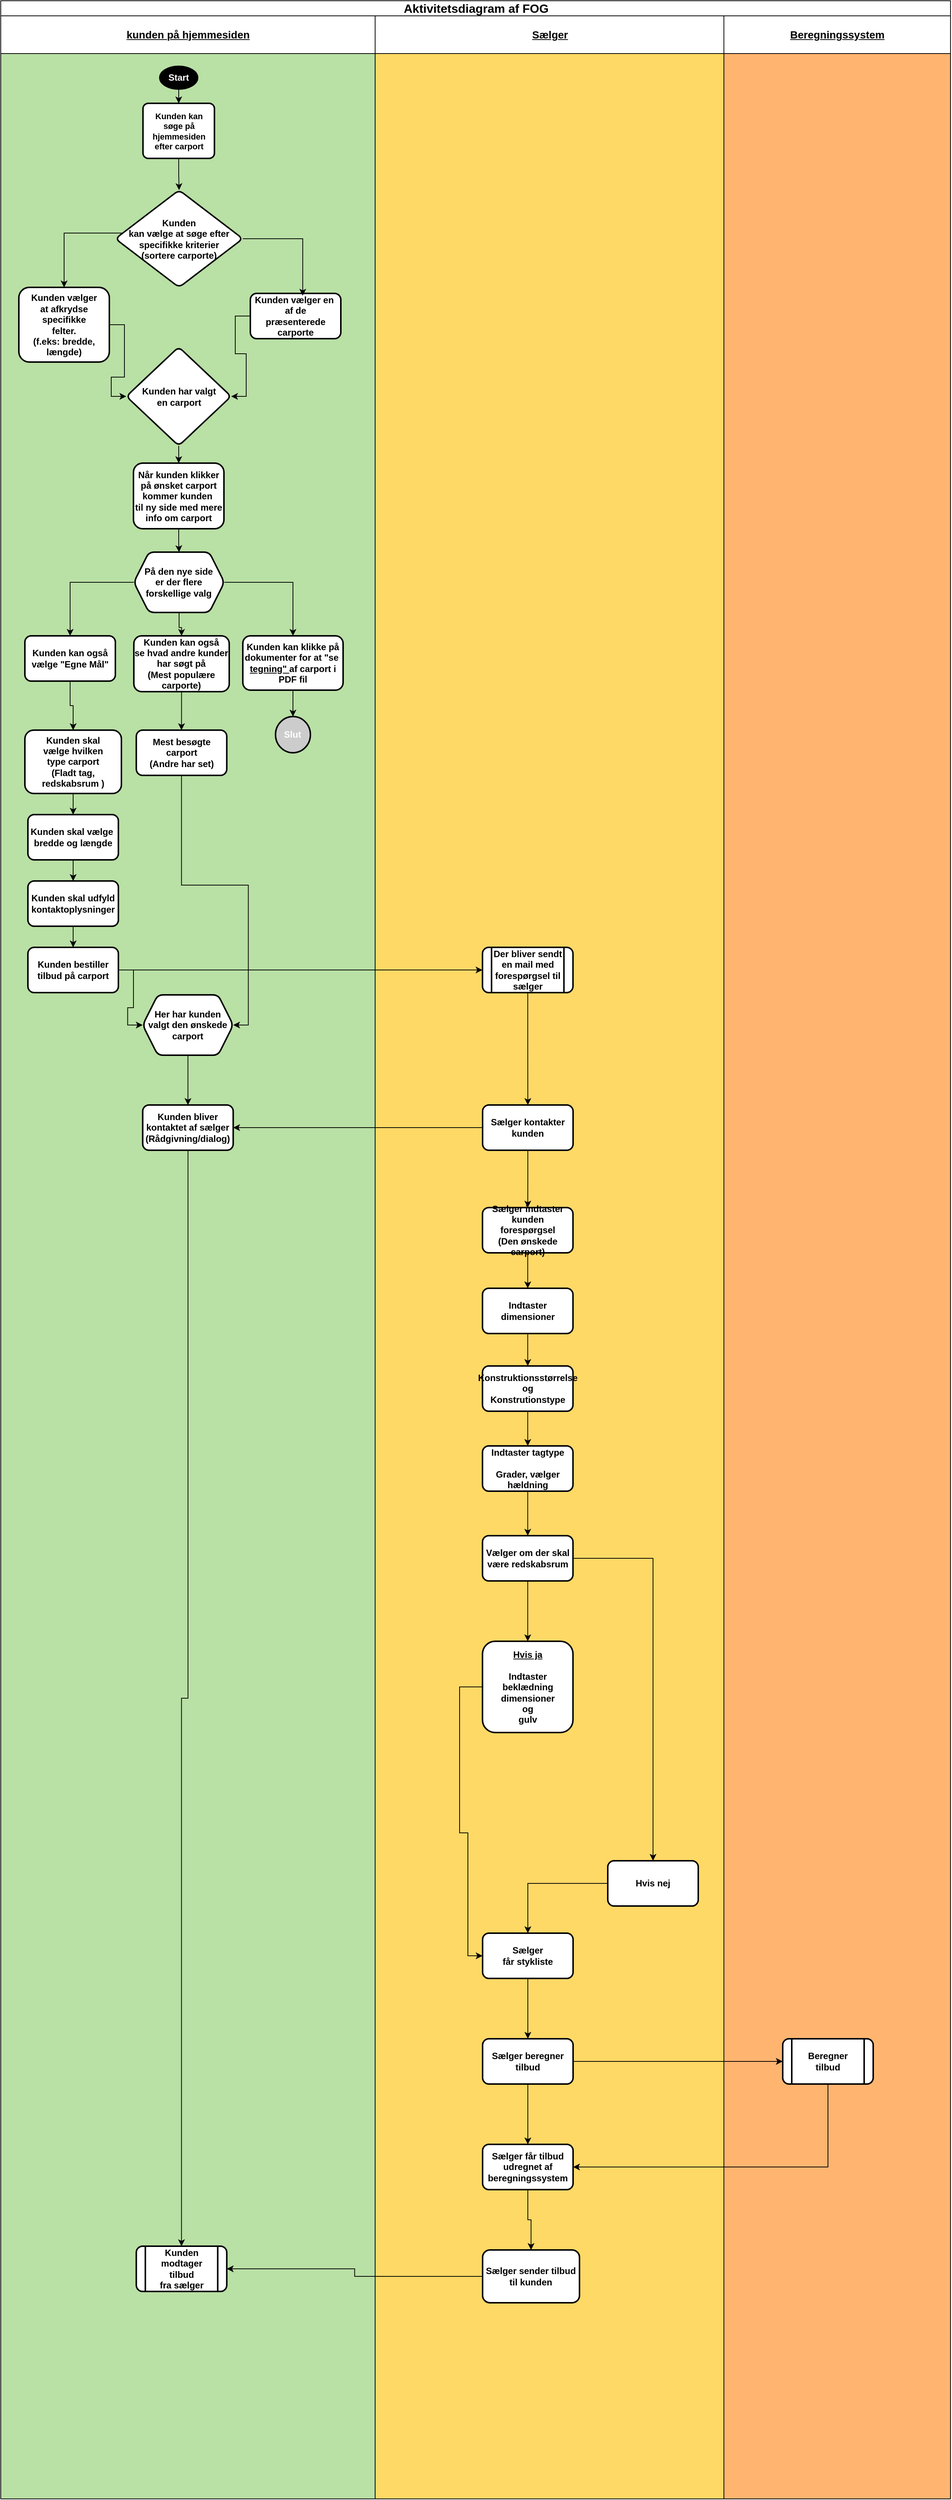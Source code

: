 <mxfile version="24.3.1" type="github">
  <diagram id="prtHgNgQTEPvFCAcTncT" name="Page-1">
    <mxGraphModel dx="1793" dy="4233" grid="0" gridSize="10" guides="1" tooltips="1" connect="1" arrows="1" fold="1" page="1" pageScale="1" pageWidth="2339" pageHeight="3300" background="none" math="0" shadow="0">
      <root>
        <mxCell id="0" />
        <mxCell id="1" parent="0" />
        <mxCell id="vdoab_yicsTFZKbGhMKv-17" value="&lt;font style=&quot;font-size: 16px;&quot;&gt;Aktivitetsdiagram af FOG&lt;/font&gt;" style="swimlane;childLayout=stackLayout;resizeParent=1;resizeParentMax=0;startSize=20;html=1;" vertex="1" parent="1">
          <mxGeometry x="602" y="-2874" width="1259.51" height="3312" as="geometry" />
        </mxCell>
        <mxCell id="vdoab_yicsTFZKbGhMKv-18" value="&lt;u&gt;&lt;font style=&quot;font-size: 14px;&quot;&gt;kunden på hjemmesiden&lt;/font&gt;&lt;/u&gt;" style="swimlane;startSize=50;html=1;swimlaneFillColor=#B9E0A5;" vertex="1" parent="vdoab_yicsTFZKbGhMKv-17">
          <mxGeometry y="20" width="496.49" height="3292" as="geometry" />
        </mxCell>
        <mxCell id="vdoab_yicsTFZKbGhMKv-25" style="edgeStyle=orthogonalEdgeStyle;rounded=0;orthogonalLoop=1;jettySize=auto;html=1;exitX=0.5;exitY=1;exitDx=0;exitDy=0;exitPerimeter=0;entryX=0.5;entryY=0;entryDx=0;entryDy=0;" edge="1" parent="vdoab_yicsTFZKbGhMKv-18" source="vdoab_yicsTFZKbGhMKv-23" target="vdoab_yicsTFZKbGhMKv-26">
          <mxGeometry relative="1" as="geometry">
            <mxPoint x="97" y="110" as="targetPoint" />
          </mxGeometry>
        </mxCell>
        <mxCell id="vdoab_yicsTFZKbGhMKv-23" value="Start" style="strokeWidth=2;html=1;shape=mxgraph.flowchart.start_1;whiteSpace=wrap;fillColor=#000000;fontColor=#FFFFFF;fontStyle=1" vertex="1" parent="vdoab_yicsTFZKbGhMKv-18">
          <mxGeometry x="211" y="67" width="50" height="30" as="geometry" />
        </mxCell>
        <mxCell id="vdoab_yicsTFZKbGhMKv-44" value="" style="edgeStyle=orthogonalEdgeStyle;rounded=0;orthogonalLoop=1;jettySize=auto;html=1;" edge="1" parent="vdoab_yicsTFZKbGhMKv-18" source="vdoab_yicsTFZKbGhMKv-26" target="vdoab_yicsTFZKbGhMKv-37">
          <mxGeometry relative="1" as="geometry" />
        </mxCell>
        <mxCell id="vdoab_yicsTFZKbGhMKv-26" value="&lt;div style=&quot;font-size: 11px;&quot; align=&quot;center&quot;&gt;&lt;font style=&quot;font-size: 11px;&quot;&gt;&lt;b&gt;Kunden kan&lt;/b&gt;&lt;/font&gt;&lt;/div&gt;&lt;div style=&quot;font-size: 11px;&quot; align=&quot;center&quot;&gt;&lt;font style=&quot;font-size: 11px;&quot;&gt;&lt;b&gt;søge på &lt;br&gt;&lt;/b&gt;&lt;/font&gt;&lt;/div&gt;&lt;div style=&quot;font-size: 11px;&quot; align=&quot;center&quot;&gt;&lt;font style=&quot;font-size: 11px;&quot;&gt;&lt;b&gt;hjemmesiden &lt;br&gt;&lt;/b&gt;&lt;/font&gt;&lt;/div&gt;&lt;div style=&quot;font-size: 11px;&quot; align=&quot;center&quot;&gt;&lt;font style=&quot;font-size: 11px;&quot;&gt;&lt;b&gt;efter carport&lt;br&gt;&lt;/b&gt;&lt;/font&gt;&lt;/div&gt;" style="rounded=1;whiteSpace=wrap;html=1;absoluteArcSize=1;arcSize=14;strokeWidth=2;" vertex="1" parent="vdoab_yicsTFZKbGhMKv-18">
          <mxGeometry x="188.62" y="116" width="94.75" height="73" as="geometry" />
        </mxCell>
        <mxCell id="vdoab_yicsTFZKbGhMKv-48" style="edgeStyle=orthogonalEdgeStyle;rounded=0;orthogonalLoop=1;jettySize=auto;html=1;entryX=1;entryY=0.5;entryDx=0;entryDy=0;" edge="1" parent="vdoab_yicsTFZKbGhMKv-18" source="vdoab_yicsTFZKbGhMKv-32" target="vdoab_yicsTFZKbGhMKv-45">
          <mxGeometry relative="1" as="geometry" />
        </mxCell>
        <mxCell id="vdoab_yicsTFZKbGhMKv-32" value="&lt;div&gt;&lt;b&gt;Kunden vælger en&amp;nbsp;&lt;/b&gt;&lt;/div&gt;&lt;div&gt;&lt;b&gt;af de&lt;br&gt;&lt;/b&gt;&lt;/div&gt;&lt;div&gt;&lt;b&gt;præsenterede&lt;br&gt;&lt;/b&gt;&lt;/div&gt;&lt;div&gt;&lt;b&gt;carporte&lt;br&gt;&lt;/b&gt;&lt;/div&gt;" style="rounded=1;whiteSpace=wrap;html=1;arcSize=14;strokeWidth=2;" vertex="1" parent="vdoab_yicsTFZKbGhMKv-18">
          <mxGeometry x="330.995" y="368" width="120" height="60" as="geometry" />
        </mxCell>
        <mxCell id="vdoab_yicsTFZKbGhMKv-37" value="&lt;div&gt;&lt;b&gt;Kunden &lt;br&gt;&lt;/b&gt;&lt;/div&gt;&lt;div&gt;&lt;b&gt;kan vælge at søge efter specifikke kriterier&lt;/b&gt;&lt;/div&gt;&lt;div&gt;&lt;b&gt;(sortere carporte)&lt;br&gt;&lt;/b&gt;&lt;/div&gt;" style="rhombus;whiteSpace=wrap;html=1;rounded=1;arcSize=14;strokeWidth=2;" vertex="1" parent="vdoab_yicsTFZKbGhMKv-18">
          <mxGeometry x="151.99" y="231" width="169.01" height="129" as="geometry" />
        </mxCell>
        <mxCell id="vdoab_yicsTFZKbGhMKv-49" style="edgeStyle=orthogonalEdgeStyle;rounded=0;orthogonalLoop=1;jettySize=auto;html=1;entryX=0;entryY=0.5;entryDx=0;entryDy=0;" edge="1" parent="vdoab_yicsTFZKbGhMKv-18" source="vdoab_yicsTFZKbGhMKv-41" target="vdoab_yicsTFZKbGhMKv-45">
          <mxGeometry relative="1" as="geometry" />
        </mxCell>
        <mxCell id="vdoab_yicsTFZKbGhMKv-41" value="&lt;div&gt;&lt;b&gt;Kunden vælger&lt;/b&gt;&lt;/div&gt;&lt;div&gt;&lt;b&gt;at afkrydse specifikke &lt;br&gt;&lt;/b&gt;&lt;/div&gt;&lt;div&gt;&lt;b&gt;felter.&lt;br&gt;(f.eks: bredde, længde)&lt;br&gt;&lt;/b&gt;&lt;/div&gt;" style="rounded=1;whiteSpace=wrap;html=1;arcSize=14;strokeWidth=2;" vertex="1" parent="vdoab_yicsTFZKbGhMKv-18">
          <mxGeometry x="24" y="360" width="120" height="99" as="geometry" />
        </mxCell>
        <mxCell id="vdoab_yicsTFZKbGhMKv-42" value="" style="edgeStyle=orthogonalEdgeStyle;rounded=0;orthogonalLoop=1;jettySize=auto;html=1;" edge="1" parent="vdoab_yicsTFZKbGhMKv-18" source="vdoab_yicsTFZKbGhMKv-37" target="vdoab_yicsTFZKbGhMKv-41">
          <mxGeometry relative="1" as="geometry">
            <Array as="points">
              <mxPoint x="84" y="288" />
            </Array>
          </mxGeometry>
        </mxCell>
        <mxCell id="vdoab_yicsTFZKbGhMKv-43" style="edgeStyle=orthogonalEdgeStyle;rounded=0;orthogonalLoop=1;jettySize=auto;html=1;entryX=0.579;entryY=0.05;entryDx=0;entryDy=0;entryPerimeter=0;" edge="1" parent="vdoab_yicsTFZKbGhMKv-18" source="vdoab_yicsTFZKbGhMKv-37" target="vdoab_yicsTFZKbGhMKv-32">
          <mxGeometry relative="1" as="geometry" />
        </mxCell>
        <mxCell id="vdoab_yicsTFZKbGhMKv-51" value="" style="edgeStyle=orthogonalEdgeStyle;rounded=0;orthogonalLoop=1;jettySize=auto;html=1;" edge="1" parent="vdoab_yicsTFZKbGhMKv-18" source="vdoab_yicsTFZKbGhMKv-45" target="vdoab_yicsTFZKbGhMKv-50">
          <mxGeometry relative="1" as="geometry" />
        </mxCell>
        <mxCell id="vdoab_yicsTFZKbGhMKv-45" value="&lt;div&gt;&lt;b&gt;Kunden har valgt&lt;/b&gt;&lt;/div&gt;&lt;div&gt;&lt;b&gt;en carport&lt;br&gt;&lt;/b&gt;&lt;/div&gt;" style="rhombus;whiteSpace=wrap;html=1;rounded=1;arcSize=14;strokeWidth=2;" vertex="1" parent="vdoab_yicsTFZKbGhMKv-18">
          <mxGeometry x="166.5" y="439" width="139.01" height="131.06" as="geometry" />
        </mxCell>
        <mxCell id="vdoab_yicsTFZKbGhMKv-55" value="" style="edgeStyle=orthogonalEdgeStyle;rounded=0;orthogonalLoop=1;jettySize=auto;html=1;" edge="1" parent="vdoab_yicsTFZKbGhMKv-18" source="vdoab_yicsTFZKbGhMKv-50" target="vdoab_yicsTFZKbGhMKv-54">
          <mxGeometry relative="1" as="geometry" />
        </mxCell>
        <mxCell id="vdoab_yicsTFZKbGhMKv-50" value="&lt;div&gt;&lt;b&gt;Når kunden klikker&lt;/b&gt;&lt;/div&gt;&lt;div&gt;&lt;b&gt;på ønsket carport&lt;/b&gt;&lt;/div&gt;&lt;div&gt;&lt;b&gt;kommer kunden&amp;nbsp;&lt;/b&gt;&lt;/div&gt;&lt;div&gt;&lt;b&gt;til ny side med mere info om carport &lt;br&gt;&lt;/b&gt;&lt;/div&gt;" style="whiteSpace=wrap;html=1;rounded=1;arcSize=14;strokeWidth=2;" vertex="1" parent="vdoab_yicsTFZKbGhMKv-18">
          <mxGeometry x="175.99" y="593" width="120" height="87" as="geometry" />
        </mxCell>
        <mxCell id="vdoab_yicsTFZKbGhMKv-57" value="" style="edgeStyle=orthogonalEdgeStyle;rounded=0;orthogonalLoop=1;jettySize=auto;html=1;" edge="1" parent="vdoab_yicsTFZKbGhMKv-18" source="vdoab_yicsTFZKbGhMKv-54" target="vdoab_yicsTFZKbGhMKv-56">
          <mxGeometry relative="1" as="geometry" />
        </mxCell>
        <mxCell id="vdoab_yicsTFZKbGhMKv-59" value="" style="edgeStyle=orthogonalEdgeStyle;rounded=0;orthogonalLoop=1;jettySize=auto;html=1;" edge="1" parent="vdoab_yicsTFZKbGhMKv-18" source="vdoab_yicsTFZKbGhMKv-54" target="vdoab_yicsTFZKbGhMKv-58">
          <mxGeometry relative="1" as="geometry" />
        </mxCell>
        <mxCell id="vdoab_yicsTFZKbGhMKv-61" value="" style="edgeStyle=orthogonalEdgeStyle;rounded=0;orthogonalLoop=1;jettySize=auto;html=1;" edge="1" parent="vdoab_yicsTFZKbGhMKv-18" source="vdoab_yicsTFZKbGhMKv-54" target="vdoab_yicsTFZKbGhMKv-60">
          <mxGeometry relative="1" as="geometry" />
        </mxCell>
        <mxCell id="vdoab_yicsTFZKbGhMKv-54" value="&lt;div&gt;&lt;b&gt;På den nye side &lt;br&gt;&lt;/b&gt;&lt;/div&gt;&lt;div&gt;&lt;b&gt;er der flere forskellige valg&lt;br&gt;&lt;/b&gt;&lt;/div&gt;" style="shape=hexagon;perimeter=hexagonPerimeter2;whiteSpace=wrap;html=1;fixedSize=1;rounded=1;arcSize=14;strokeWidth=2;" vertex="1" parent="vdoab_yicsTFZKbGhMKv-18">
          <mxGeometry x="176.49" y="711" width="120" height="80" as="geometry" />
        </mxCell>
        <mxCell id="vdoab_yicsTFZKbGhMKv-65" value="" style="edgeStyle=orthogonalEdgeStyle;rounded=0;orthogonalLoop=1;jettySize=auto;html=1;" edge="1" parent="vdoab_yicsTFZKbGhMKv-18" source="vdoab_yicsTFZKbGhMKv-56" target="vdoab_yicsTFZKbGhMKv-64">
          <mxGeometry relative="1" as="geometry" />
        </mxCell>
        <mxCell id="vdoab_yicsTFZKbGhMKv-56" value="&lt;div&gt;&lt;b&gt;Kunden kan klikke på&lt;/b&gt;&lt;/div&gt;&lt;div&gt;&lt;b&gt;dokumenter for at &quot;se&amp;nbsp;&lt;/b&gt;&lt;/div&gt;&lt;div&gt;&lt;b&gt;&lt;u&gt;tegning&quot; &lt;/u&gt;af carport i PDF fil&lt;br&gt;&lt;/b&gt;&lt;/div&gt;" style="whiteSpace=wrap;html=1;rounded=1;arcSize=14;strokeWidth=2;" vertex="1" parent="vdoab_yicsTFZKbGhMKv-18">
          <mxGeometry x="321" y="822" width="133" height="72" as="geometry" />
        </mxCell>
        <mxCell id="vdoab_yicsTFZKbGhMKv-69" value="" style="edgeStyle=orthogonalEdgeStyle;rounded=0;orthogonalLoop=1;jettySize=auto;html=1;" edge="1" parent="vdoab_yicsTFZKbGhMKv-18" source="vdoab_yicsTFZKbGhMKv-58" target="vdoab_yicsTFZKbGhMKv-68">
          <mxGeometry relative="1" as="geometry" />
        </mxCell>
        <mxCell id="vdoab_yicsTFZKbGhMKv-58" value="&lt;div&gt;&lt;b&gt;Kunden kan også &lt;br&gt;&lt;/b&gt;&lt;/div&gt;&lt;div&gt;&lt;b&gt;vælge &quot;Egne Mål&quot;&lt;br&gt;&lt;/b&gt;&lt;/div&gt;" style="whiteSpace=wrap;html=1;rounded=1;arcSize=14;strokeWidth=2;" vertex="1" parent="vdoab_yicsTFZKbGhMKv-18">
          <mxGeometry x="31.99" y="822" width="120" height="60" as="geometry" />
        </mxCell>
        <mxCell id="vdoab_yicsTFZKbGhMKv-67" value="" style="edgeStyle=orthogonalEdgeStyle;rounded=0;orthogonalLoop=1;jettySize=auto;html=1;" edge="1" parent="vdoab_yicsTFZKbGhMKv-18" source="vdoab_yicsTFZKbGhMKv-60" target="vdoab_yicsTFZKbGhMKv-66">
          <mxGeometry relative="1" as="geometry" />
        </mxCell>
        <mxCell id="vdoab_yicsTFZKbGhMKv-60" value="&lt;div&gt;&lt;b&gt;Kunden kan også &lt;br&gt;&lt;/b&gt;&lt;/div&gt;&lt;div&gt;&lt;b&gt;se hvad andre kunder har søgt på &lt;br&gt;&lt;/b&gt;&lt;/div&gt;&lt;div&gt;&lt;b&gt;(Mest populære carporte)&lt;br&gt;&lt;/b&gt;&lt;/div&gt;" style="whiteSpace=wrap;html=1;rounded=1;arcSize=14;strokeWidth=2;" vertex="1" parent="vdoab_yicsTFZKbGhMKv-18">
          <mxGeometry x="176.49" y="822" width="126.51" height="74" as="geometry" />
        </mxCell>
        <mxCell id="vdoab_yicsTFZKbGhMKv-64" value="&lt;b&gt;&lt;font color=&quot;#ffffff&quot;&gt;Slut&lt;/font&gt;&lt;/b&gt;" style="ellipse;whiteSpace=wrap;html=1;rounded=1;arcSize=14;strokeWidth=2;fillColor=#CCCCCC;" vertex="1" parent="vdoab_yicsTFZKbGhMKv-18">
          <mxGeometry x="364.38" y="929" width="46.25" height="48" as="geometry" />
        </mxCell>
        <mxCell id="vdoab_yicsTFZKbGhMKv-93" style="edgeStyle=orthogonalEdgeStyle;rounded=0;orthogonalLoop=1;jettySize=auto;html=1;entryX=1;entryY=0.5;entryDx=0;entryDy=0;" edge="1" parent="vdoab_yicsTFZKbGhMKv-18" source="vdoab_yicsTFZKbGhMKv-66" target="vdoab_yicsTFZKbGhMKv-84">
          <mxGeometry relative="1" as="geometry" />
        </mxCell>
        <mxCell id="vdoab_yicsTFZKbGhMKv-66" value="&lt;div&gt;&lt;b&gt;Mest besøgte &lt;br&gt;&lt;/b&gt;&lt;/div&gt;&lt;div&gt;&lt;b&gt;carport&lt;/b&gt;&lt;/div&gt;&lt;div&gt;&lt;b&gt;(Andre har set)&lt;br&gt;&lt;/b&gt;&lt;/div&gt;" style="whiteSpace=wrap;html=1;rounded=1;arcSize=14;strokeWidth=2;" vertex="1" parent="vdoab_yicsTFZKbGhMKv-18">
          <mxGeometry x="179.745" y="947" width="120" height="60" as="geometry" />
        </mxCell>
        <mxCell id="vdoab_yicsTFZKbGhMKv-71" value="" style="edgeStyle=orthogonalEdgeStyle;rounded=0;orthogonalLoop=1;jettySize=auto;html=1;" edge="1" parent="vdoab_yicsTFZKbGhMKv-18" source="vdoab_yicsTFZKbGhMKv-68" target="vdoab_yicsTFZKbGhMKv-70">
          <mxGeometry relative="1" as="geometry" />
        </mxCell>
        <mxCell id="vdoab_yicsTFZKbGhMKv-68" value="&lt;div&gt;&lt;b&gt;Kunden skal &lt;br&gt;&lt;/b&gt;&lt;/div&gt;&lt;div&gt;&lt;b&gt;vælge hvilken &lt;br&gt;&lt;/b&gt;&lt;/div&gt;&lt;div&gt;&lt;b&gt;type carport&lt;br&gt;&lt;/b&gt;&lt;/div&gt;&lt;div&gt;&lt;b&gt;(Fladt tag, redskabsrum )&lt;/b&gt;&lt;br&gt;&lt;/div&gt;" style="rounded=1;whiteSpace=wrap;html=1;arcSize=14;strokeWidth=2;" vertex="1" parent="vdoab_yicsTFZKbGhMKv-18">
          <mxGeometry x="31.99" y="947" width="128.01" height="84" as="geometry" />
        </mxCell>
        <mxCell id="vdoab_yicsTFZKbGhMKv-73" value="" style="edgeStyle=orthogonalEdgeStyle;rounded=0;orthogonalLoop=1;jettySize=auto;html=1;" edge="1" parent="vdoab_yicsTFZKbGhMKv-18" source="vdoab_yicsTFZKbGhMKv-70" target="vdoab_yicsTFZKbGhMKv-72">
          <mxGeometry relative="1" as="geometry" />
        </mxCell>
        <mxCell id="vdoab_yicsTFZKbGhMKv-70" value="&lt;div&gt;&lt;b&gt;Kunden skal vælge&amp;nbsp;&lt;/b&gt;&lt;/div&gt;&lt;div&gt;&lt;b&gt;bredde og længde&lt;/b&gt;&lt;br&gt;&lt;/div&gt;" style="whiteSpace=wrap;html=1;rounded=1;arcSize=14;strokeWidth=2;" vertex="1" parent="vdoab_yicsTFZKbGhMKv-18">
          <mxGeometry x="36.0" y="1059" width="120" height="60" as="geometry" />
        </mxCell>
        <mxCell id="vdoab_yicsTFZKbGhMKv-75" value="" style="edgeStyle=orthogonalEdgeStyle;rounded=0;orthogonalLoop=1;jettySize=auto;html=1;" edge="1" parent="vdoab_yicsTFZKbGhMKv-18" source="vdoab_yicsTFZKbGhMKv-72" target="vdoab_yicsTFZKbGhMKv-74">
          <mxGeometry relative="1" as="geometry" />
        </mxCell>
        <mxCell id="vdoab_yicsTFZKbGhMKv-72" value="&lt;div&gt;&lt;b&gt;Kunden skal udfyld &lt;br&gt;&lt;/b&gt;&lt;/div&gt;&lt;div&gt;&lt;b&gt;kontaktoplysninger&lt;br&gt;&lt;/b&gt;&lt;/div&gt;" style="whiteSpace=wrap;html=1;rounded=1;arcSize=14;strokeWidth=2;" vertex="1" parent="vdoab_yicsTFZKbGhMKv-18">
          <mxGeometry x="36" y="1147" width="120" height="60" as="geometry" />
        </mxCell>
        <mxCell id="vdoab_yicsTFZKbGhMKv-85" value="" style="edgeStyle=orthogonalEdgeStyle;rounded=0;orthogonalLoop=1;jettySize=auto;html=1;entryX=0;entryY=0.5;entryDx=0;entryDy=0;" edge="1" parent="vdoab_yicsTFZKbGhMKv-18" source="vdoab_yicsTFZKbGhMKv-74" target="vdoab_yicsTFZKbGhMKv-84">
          <mxGeometry relative="1" as="geometry" />
        </mxCell>
        <mxCell id="vdoab_yicsTFZKbGhMKv-74" value="&lt;div&gt;&lt;b&gt;Kunden bestiller tilbud på carport&lt;br&gt;&lt;/b&gt;&lt;/div&gt;" style="whiteSpace=wrap;html=1;rounded=1;arcSize=14;strokeWidth=2;" vertex="1" parent="vdoab_yicsTFZKbGhMKv-18">
          <mxGeometry x="36" y="1235" width="120" height="60" as="geometry" />
        </mxCell>
        <mxCell id="vdoab_yicsTFZKbGhMKv-89" value="" style="edgeStyle=orthogonalEdgeStyle;rounded=0;orthogonalLoop=1;jettySize=auto;html=1;" edge="1" parent="vdoab_yicsTFZKbGhMKv-18" source="vdoab_yicsTFZKbGhMKv-84" target="vdoab_yicsTFZKbGhMKv-88">
          <mxGeometry relative="1" as="geometry" />
        </mxCell>
        <mxCell id="vdoab_yicsTFZKbGhMKv-84" value="&lt;div&gt;&lt;b&gt;Her har kunden &lt;br&gt;&lt;/b&gt;&lt;/div&gt;&lt;div&gt;&lt;b&gt;valgt den ønskede carport&lt;br&gt;&lt;/b&gt;&lt;/div&gt;" style="shape=hexagon;perimeter=hexagonPerimeter2;whiteSpace=wrap;html=1;fixedSize=1;rounded=1;arcSize=14;strokeWidth=2;" vertex="1" parent="vdoab_yicsTFZKbGhMKv-18">
          <mxGeometry x="188.25" y="1298" width="120" height="80" as="geometry" />
        </mxCell>
        <mxCell id="vdoab_yicsTFZKbGhMKv-132" value="" style="edgeStyle=orthogonalEdgeStyle;rounded=0;orthogonalLoop=1;jettySize=auto;html=1;" edge="1" parent="vdoab_yicsTFZKbGhMKv-18" source="vdoab_yicsTFZKbGhMKv-88" target="vdoab_yicsTFZKbGhMKv-131">
          <mxGeometry relative="1" as="geometry" />
        </mxCell>
        <mxCell id="vdoab_yicsTFZKbGhMKv-88" value="&lt;div&gt;&lt;b&gt;Kunden bliver kontaktet af sælger&lt;/b&gt;&lt;/div&gt;&lt;div&gt;&lt;b&gt;(Rådgivning/dialog)&lt;br&gt;&lt;/b&gt;&lt;/div&gt;" style="whiteSpace=wrap;html=1;rounded=1;arcSize=14;strokeWidth=2;" vertex="1" parent="vdoab_yicsTFZKbGhMKv-18">
          <mxGeometry x="188.25" y="1444" width="120" height="60" as="geometry" />
        </mxCell>
        <mxCell id="vdoab_yicsTFZKbGhMKv-131" value="&lt;div&gt;&lt;b&gt;Kunden modtager&lt;/b&gt;&lt;/div&gt;&lt;div&gt;&lt;b&gt;tilbud &lt;br&gt;&lt;/b&gt;&lt;/div&gt;&lt;div&gt;&lt;b&gt;fra sælger&lt;br&gt;&lt;/b&gt;&lt;/div&gt;" style="shape=process;whiteSpace=wrap;html=1;backgroundOutline=1;rounded=1;arcSize=14;strokeWidth=2;" vertex="1" parent="vdoab_yicsTFZKbGhMKv-18">
          <mxGeometry x="179.74" y="2957" width="120" height="60" as="geometry" />
        </mxCell>
        <mxCell id="vdoab_yicsTFZKbGhMKv-19" value="&lt;div style=&quot;font-size: 13px;&quot;&gt;&lt;font style=&quot;font-size: 14px;&quot;&gt;&lt;u&gt;Sælger&lt;/u&gt;&lt;/font&gt;&lt;/div&gt;" style="swimlane;startSize=50;html=1;swimlaneFillColor=#FFD966;" vertex="1" parent="vdoab_yicsTFZKbGhMKv-17">
          <mxGeometry x="496.49" y="20" width="462.51" height="3292" as="geometry" />
        </mxCell>
        <mxCell id="vdoab_yicsTFZKbGhMKv-91" value="" style="edgeStyle=orthogonalEdgeStyle;rounded=0;orthogonalLoop=1;jettySize=auto;html=1;" edge="1" parent="vdoab_yicsTFZKbGhMKv-19" source="vdoab_yicsTFZKbGhMKv-79" target="vdoab_yicsTFZKbGhMKv-90">
          <mxGeometry relative="1" as="geometry" />
        </mxCell>
        <mxCell id="vdoab_yicsTFZKbGhMKv-79" value="&lt;div&gt;&lt;b&gt;Der bliver sendt &lt;br&gt;&lt;/b&gt;&lt;/div&gt;&lt;div&gt;&lt;b&gt;en mail med forespørgsel til sælger&lt;br&gt;&lt;/b&gt;&lt;/div&gt;" style="shape=process;whiteSpace=wrap;html=1;backgroundOutline=1;rounded=1;arcSize=14;strokeWidth=2;" vertex="1" parent="vdoab_yicsTFZKbGhMKv-19">
          <mxGeometry x="142.37" y="1235" width="120" height="60" as="geometry" />
        </mxCell>
        <mxCell id="vdoab_yicsTFZKbGhMKv-95" value="" style="edgeStyle=orthogonalEdgeStyle;rounded=0;orthogonalLoop=1;jettySize=auto;html=1;" edge="1" parent="vdoab_yicsTFZKbGhMKv-19" source="vdoab_yicsTFZKbGhMKv-90" target="vdoab_yicsTFZKbGhMKv-94">
          <mxGeometry relative="1" as="geometry" />
        </mxCell>
        <mxCell id="vdoab_yicsTFZKbGhMKv-90" value="&lt;div&gt;&lt;b&gt;Sælger kontakter &lt;br&gt;&lt;/b&gt;&lt;/div&gt;&lt;div&gt;&lt;b&gt;kunden&lt;br&gt;&lt;/b&gt;&lt;/div&gt;" style="whiteSpace=wrap;html=1;rounded=1;arcSize=14;strokeWidth=2;" vertex="1" parent="vdoab_yicsTFZKbGhMKv-19">
          <mxGeometry x="142.51" y="1444" width="120" height="60" as="geometry" />
        </mxCell>
        <mxCell id="vdoab_yicsTFZKbGhMKv-97" value="" style="edgeStyle=orthogonalEdgeStyle;rounded=0;orthogonalLoop=1;jettySize=auto;html=1;" edge="1" parent="vdoab_yicsTFZKbGhMKv-19" source="vdoab_yicsTFZKbGhMKv-94" target="vdoab_yicsTFZKbGhMKv-96">
          <mxGeometry relative="1" as="geometry" />
        </mxCell>
        <mxCell id="vdoab_yicsTFZKbGhMKv-94" value="&lt;div&gt;&lt;b&gt;Sælger indtaster&lt;/b&gt;&lt;/div&gt;&lt;div&gt;&lt;b&gt;kunden forespørgsel&lt;br&gt;&lt;/b&gt;&lt;/div&gt;&lt;div&gt;&lt;b&gt;(Den ønskede carport)&lt;br&gt;&lt;/b&gt;&lt;/div&gt;" style="whiteSpace=wrap;html=1;rounded=1;arcSize=14;strokeWidth=2;" vertex="1" parent="vdoab_yicsTFZKbGhMKv-19">
          <mxGeometry x="142.37" y="1580" width="120" height="60" as="geometry" />
        </mxCell>
        <mxCell id="vdoab_yicsTFZKbGhMKv-101" value="" style="edgeStyle=orthogonalEdgeStyle;rounded=0;orthogonalLoop=1;jettySize=auto;html=1;" edge="1" parent="vdoab_yicsTFZKbGhMKv-19" source="vdoab_yicsTFZKbGhMKv-96" target="vdoab_yicsTFZKbGhMKv-100">
          <mxGeometry relative="1" as="geometry" />
        </mxCell>
        <mxCell id="vdoab_yicsTFZKbGhMKv-96" value="&lt;div&gt;&lt;b&gt;Indtaster &lt;br&gt;&lt;/b&gt;&lt;/div&gt;&lt;div&gt;&lt;b&gt;dimensioner&lt;br&gt;&lt;/b&gt;&lt;/div&gt;" style="whiteSpace=wrap;html=1;rounded=1;arcSize=14;strokeWidth=2;" vertex="1" parent="vdoab_yicsTFZKbGhMKv-19">
          <mxGeometry x="142.37" y="1687" width="120" height="60" as="geometry" />
        </mxCell>
        <mxCell id="vdoab_yicsTFZKbGhMKv-106" style="edgeStyle=orthogonalEdgeStyle;rounded=0;orthogonalLoop=1;jettySize=auto;html=1;" edge="1" parent="vdoab_yicsTFZKbGhMKv-19" source="vdoab_yicsTFZKbGhMKv-100" target="vdoab_yicsTFZKbGhMKv-102">
          <mxGeometry relative="1" as="geometry" />
        </mxCell>
        <mxCell id="vdoab_yicsTFZKbGhMKv-100" value="&lt;div&gt;&lt;b&gt;Konstruktionsstørrelse&lt;/b&gt;&lt;/div&gt;&lt;div&gt;&lt;b&gt;og&lt;/b&gt;&lt;/div&gt;&lt;div&gt;&lt;b&gt;Konstrutionstype&lt;br&gt;&lt;/b&gt;&lt;/div&gt;" style="whiteSpace=wrap;html=1;rounded=1;arcSize=14;strokeWidth=2;" vertex="1" parent="vdoab_yicsTFZKbGhMKv-19">
          <mxGeometry x="142.37" y="1790" width="120" height="60" as="geometry" />
        </mxCell>
        <mxCell id="vdoab_yicsTFZKbGhMKv-108" value="" style="edgeStyle=orthogonalEdgeStyle;rounded=0;orthogonalLoop=1;jettySize=auto;html=1;" edge="1" parent="vdoab_yicsTFZKbGhMKv-19" source="vdoab_yicsTFZKbGhMKv-102" target="vdoab_yicsTFZKbGhMKv-107">
          <mxGeometry relative="1" as="geometry" />
        </mxCell>
        <mxCell id="vdoab_yicsTFZKbGhMKv-102" value="&lt;div&gt;&lt;b&gt;Indtaster tagtype&lt;/b&gt;&lt;/div&gt;&lt;b&gt;&lt;br&gt;Grader, vælger hældning&lt;br&gt;&lt;/b&gt;" style="whiteSpace=wrap;html=1;rounded=1;arcSize=14;strokeWidth=2;" vertex="1" parent="vdoab_yicsTFZKbGhMKv-19">
          <mxGeometry x="142.37" y="1896" width="120" height="60" as="geometry" />
        </mxCell>
        <mxCell id="vdoab_yicsTFZKbGhMKv-110" value="" style="edgeStyle=orthogonalEdgeStyle;rounded=0;orthogonalLoop=1;jettySize=auto;html=1;" edge="1" parent="vdoab_yicsTFZKbGhMKv-19" source="vdoab_yicsTFZKbGhMKv-107" target="vdoab_yicsTFZKbGhMKv-109">
          <mxGeometry relative="1" as="geometry" />
        </mxCell>
        <mxCell id="vdoab_yicsTFZKbGhMKv-112" value="" style="edgeStyle=orthogonalEdgeStyle;rounded=0;orthogonalLoop=1;jettySize=auto;html=1;" edge="1" parent="vdoab_yicsTFZKbGhMKv-19" source="vdoab_yicsTFZKbGhMKv-107" target="vdoab_yicsTFZKbGhMKv-111">
          <mxGeometry relative="1" as="geometry" />
        </mxCell>
        <mxCell id="vdoab_yicsTFZKbGhMKv-107" value="&lt;b&gt;Vælger om der skal være redskabsrum &lt;br&gt;&lt;/b&gt;" style="whiteSpace=wrap;html=1;rounded=1;arcSize=14;strokeWidth=2;" vertex="1" parent="vdoab_yicsTFZKbGhMKv-19">
          <mxGeometry x="142.37" y="2015" width="120" height="60" as="geometry" />
        </mxCell>
        <mxCell id="vdoab_yicsTFZKbGhMKv-115" style="edgeStyle=orthogonalEdgeStyle;rounded=0;orthogonalLoop=1;jettySize=auto;html=1;entryX=0;entryY=0.5;entryDx=0;entryDy=0;" edge="1" parent="vdoab_yicsTFZKbGhMKv-19" source="vdoab_yicsTFZKbGhMKv-109" target="vdoab_yicsTFZKbGhMKv-113">
          <mxGeometry relative="1" as="geometry">
            <Array as="points">
              <mxPoint x="112" y="2215" />
              <mxPoint x="112" y="2409" />
              <mxPoint x="123" y="2409" />
              <mxPoint x="123" y="2572" />
            </Array>
          </mxGeometry>
        </mxCell>
        <mxCell id="vdoab_yicsTFZKbGhMKv-109" value="&lt;div&gt;&lt;u&gt;&lt;b&gt;Hvis ja&lt;/b&gt;&lt;/u&gt;&lt;/div&gt;&lt;br&gt;&lt;div&gt;&lt;b&gt;Indtaster &lt;br&gt;&lt;/b&gt;&lt;/div&gt;&lt;div&gt;&lt;b&gt;beklædning&lt;/b&gt;&lt;/div&gt;&lt;div&gt;&lt;b&gt;dimensioner&lt;/b&gt;&lt;/div&gt;&lt;div&gt;&lt;b&gt;og &lt;br&gt;&lt;/b&gt;&lt;/div&gt;&lt;div&gt;&lt;b&gt;gulv&lt;br&gt;&lt;/b&gt;&lt;/div&gt;" style="whiteSpace=wrap;html=1;rounded=1;arcSize=14;strokeWidth=2;" vertex="1" parent="vdoab_yicsTFZKbGhMKv-19">
          <mxGeometry x="142.37" y="2155" width="120" height="121" as="geometry" />
        </mxCell>
        <mxCell id="vdoab_yicsTFZKbGhMKv-114" value="" style="edgeStyle=orthogonalEdgeStyle;rounded=0;orthogonalLoop=1;jettySize=auto;html=1;" edge="1" parent="vdoab_yicsTFZKbGhMKv-19" source="vdoab_yicsTFZKbGhMKv-111" target="vdoab_yicsTFZKbGhMKv-113">
          <mxGeometry relative="1" as="geometry" />
        </mxCell>
        <mxCell id="vdoab_yicsTFZKbGhMKv-111" value="&lt;b&gt;Hvis nej&lt;br&gt;&lt;/b&gt;" style="whiteSpace=wrap;html=1;rounded=1;arcSize=14;strokeWidth=2;" vertex="1" parent="vdoab_yicsTFZKbGhMKv-19">
          <mxGeometry x="308.51" y="2446" width="120" height="60" as="geometry" />
        </mxCell>
        <mxCell id="vdoab_yicsTFZKbGhMKv-117" value="" style="edgeStyle=orthogonalEdgeStyle;rounded=0;orthogonalLoop=1;jettySize=auto;html=1;" edge="1" parent="vdoab_yicsTFZKbGhMKv-19" source="vdoab_yicsTFZKbGhMKv-113" target="vdoab_yicsTFZKbGhMKv-116">
          <mxGeometry relative="1" as="geometry" />
        </mxCell>
        <mxCell id="vdoab_yicsTFZKbGhMKv-113" value="&lt;div&gt;&lt;b&gt;Sælger &lt;br&gt;&lt;/b&gt;&lt;/div&gt;&lt;div&gt;&lt;b&gt;får stykliste&lt;br&gt;&lt;/b&gt;&lt;/div&gt;" style="whiteSpace=wrap;html=1;rounded=1;arcSize=14;strokeWidth=2;" vertex="1" parent="vdoab_yicsTFZKbGhMKv-19">
          <mxGeometry x="142.51" y="2542" width="120" height="60" as="geometry" />
        </mxCell>
        <mxCell id="vdoab_yicsTFZKbGhMKv-124" value="" style="edgeStyle=orthogonalEdgeStyle;rounded=0;orthogonalLoop=1;jettySize=auto;html=1;" edge="1" parent="vdoab_yicsTFZKbGhMKv-19" source="vdoab_yicsTFZKbGhMKv-116" target="vdoab_yicsTFZKbGhMKv-123">
          <mxGeometry relative="1" as="geometry" />
        </mxCell>
        <mxCell id="vdoab_yicsTFZKbGhMKv-116" value="&lt;b&gt;Sælger beregner tilbud&lt;br&gt;&lt;/b&gt;" style="whiteSpace=wrap;html=1;rounded=1;arcSize=14;strokeWidth=2;" vertex="1" parent="vdoab_yicsTFZKbGhMKv-19">
          <mxGeometry x="142.51" y="2682" width="120" height="60" as="geometry" />
        </mxCell>
        <mxCell id="vdoab_yicsTFZKbGhMKv-127" value="" style="edgeStyle=orthogonalEdgeStyle;rounded=0;orthogonalLoop=1;jettySize=auto;html=1;" edge="1" parent="vdoab_yicsTFZKbGhMKv-19" source="vdoab_yicsTFZKbGhMKv-123" target="vdoab_yicsTFZKbGhMKv-126">
          <mxGeometry relative="1" as="geometry" />
        </mxCell>
        <mxCell id="vdoab_yicsTFZKbGhMKv-123" value="&lt;div&gt;&lt;b&gt;Sælger får tilbud&lt;/b&gt;&lt;/div&gt;&lt;div&gt;&lt;b&gt;udregnet af beregningssystem&lt;br&gt;&lt;/b&gt;&lt;/div&gt;" style="whiteSpace=wrap;html=1;rounded=1;arcSize=14;strokeWidth=2;" vertex="1" parent="vdoab_yicsTFZKbGhMKv-19">
          <mxGeometry x="142.51" y="2822" width="120" height="60" as="geometry" />
        </mxCell>
        <mxCell id="vdoab_yicsTFZKbGhMKv-126" value="&lt;b&gt;Sælger sender tilbud til kunden&lt;br&gt;&lt;/b&gt;" style="whiteSpace=wrap;html=1;rounded=1;arcSize=14;strokeWidth=2;" vertex="1" parent="vdoab_yicsTFZKbGhMKv-19">
          <mxGeometry x="142.51" y="2962" width="128.49" height="70" as="geometry" />
        </mxCell>
        <mxCell id="vdoab_yicsTFZKbGhMKv-20" value="&lt;div style=&quot;font-size: 14px;&quot;&gt;&lt;u&gt;Beregningssystem&lt;/u&gt;&lt;/div&gt;" style="swimlane;startSize=50;html=1;swimlaneFillColor=#FFB570;" vertex="1" parent="vdoab_yicsTFZKbGhMKv-17">
          <mxGeometry x="959" y="20" width="300.51" height="3292" as="geometry" />
        </mxCell>
        <mxCell id="vdoab_yicsTFZKbGhMKv-119" value="&lt;div&gt;&lt;b&gt;Beregner &lt;br&gt;&lt;/b&gt;&lt;/div&gt;&lt;div&gt;&lt;b&gt;tilbud&lt;br&gt;&lt;/b&gt;&lt;/div&gt;" style="shape=process;whiteSpace=wrap;html=1;backgroundOutline=1;rounded=1;arcSize=14;strokeWidth=2;" vertex="1" parent="vdoab_yicsTFZKbGhMKv-20">
          <mxGeometry x="78" y="2682" width="120" height="60" as="geometry" />
        </mxCell>
        <mxCell id="vdoab_yicsTFZKbGhMKv-80" value="" style="edgeStyle=orthogonalEdgeStyle;rounded=0;orthogonalLoop=1;jettySize=auto;html=1;" edge="1" parent="vdoab_yicsTFZKbGhMKv-17" source="vdoab_yicsTFZKbGhMKv-74" target="vdoab_yicsTFZKbGhMKv-79">
          <mxGeometry relative="1" as="geometry" />
        </mxCell>
        <mxCell id="vdoab_yicsTFZKbGhMKv-92" style="edgeStyle=orthogonalEdgeStyle;rounded=0;orthogonalLoop=1;jettySize=auto;html=1;entryX=1;entryY=0.5;entryDx=0;entryDy=0;" edge="1" parent="vdoab_yicsTFZKbGhMKv-17" source="vdoab_yicsTFZKbGhMKv-90" target="vdoab_yicsTFZKbGhMKv-88">
          <mxGeometry relative="1" as="geometry" />
        </mxCell>
        <mxCell id="vdoab_yicsTFZKbGhMKv-122" style="edgeStyle=orthogonalEdgeStyle;rounded=0;orthogonalLoop=1;jettySize=auto;html=1;" edge="1" parent="vdoab_yicsTFZKbGhMKv-17" source="vdoab_yicsTFZKbGhMKv-116" target="vdoab_yicsTFZKbGhMKv-119">
          <mxGeometry relative="1" as="geometry" />
        </mxCell>
        <mxCell id="vdoab_yicsTFZKbGhMKv-125" style="edgeStyle=orthogonalEdgeStyle;rounded=0;orthogonalLoop=1;jettySize=auto;html=1;entryX=1;entryY=0.5;entryDx=0;entryDy=0;" edge="1" parent="vdoab_yicsTFZKbGhMKv-17" source="vdoab_yicsTFZKbGhMKv-119" target="vdoab_yicsTFZKbGhMKv-123">
          <mxGeometry relative="1" as="geometry">
            <Array as="points">
              <mxPoint x="1097" y="2872" />
            </Array>
          </mxGeometry>
        </mxCell>
        <mxCell id="vdoab_yicsTFZKbGhMKv-133" style="edgeStyle=orthogonalEdgeStyle;rounded=0;orthogonalLoop=1;jettySize=auto;html=1;entryX=1;entryY=0.5;entryDx=0;entryDy=0;" edge="1" parent="vdoab_yicsTFZKbGhMKv-17" source="vdoab_yicsTFZKbGhMKv-126" target="vdoab_yicsTFZKbGhMKv-131">
          <mxGeometry relative="1" as="geometry" />
        </mxCell>
      </root>
    </mxGraphModel>
  </diagram>
</mxfile>
